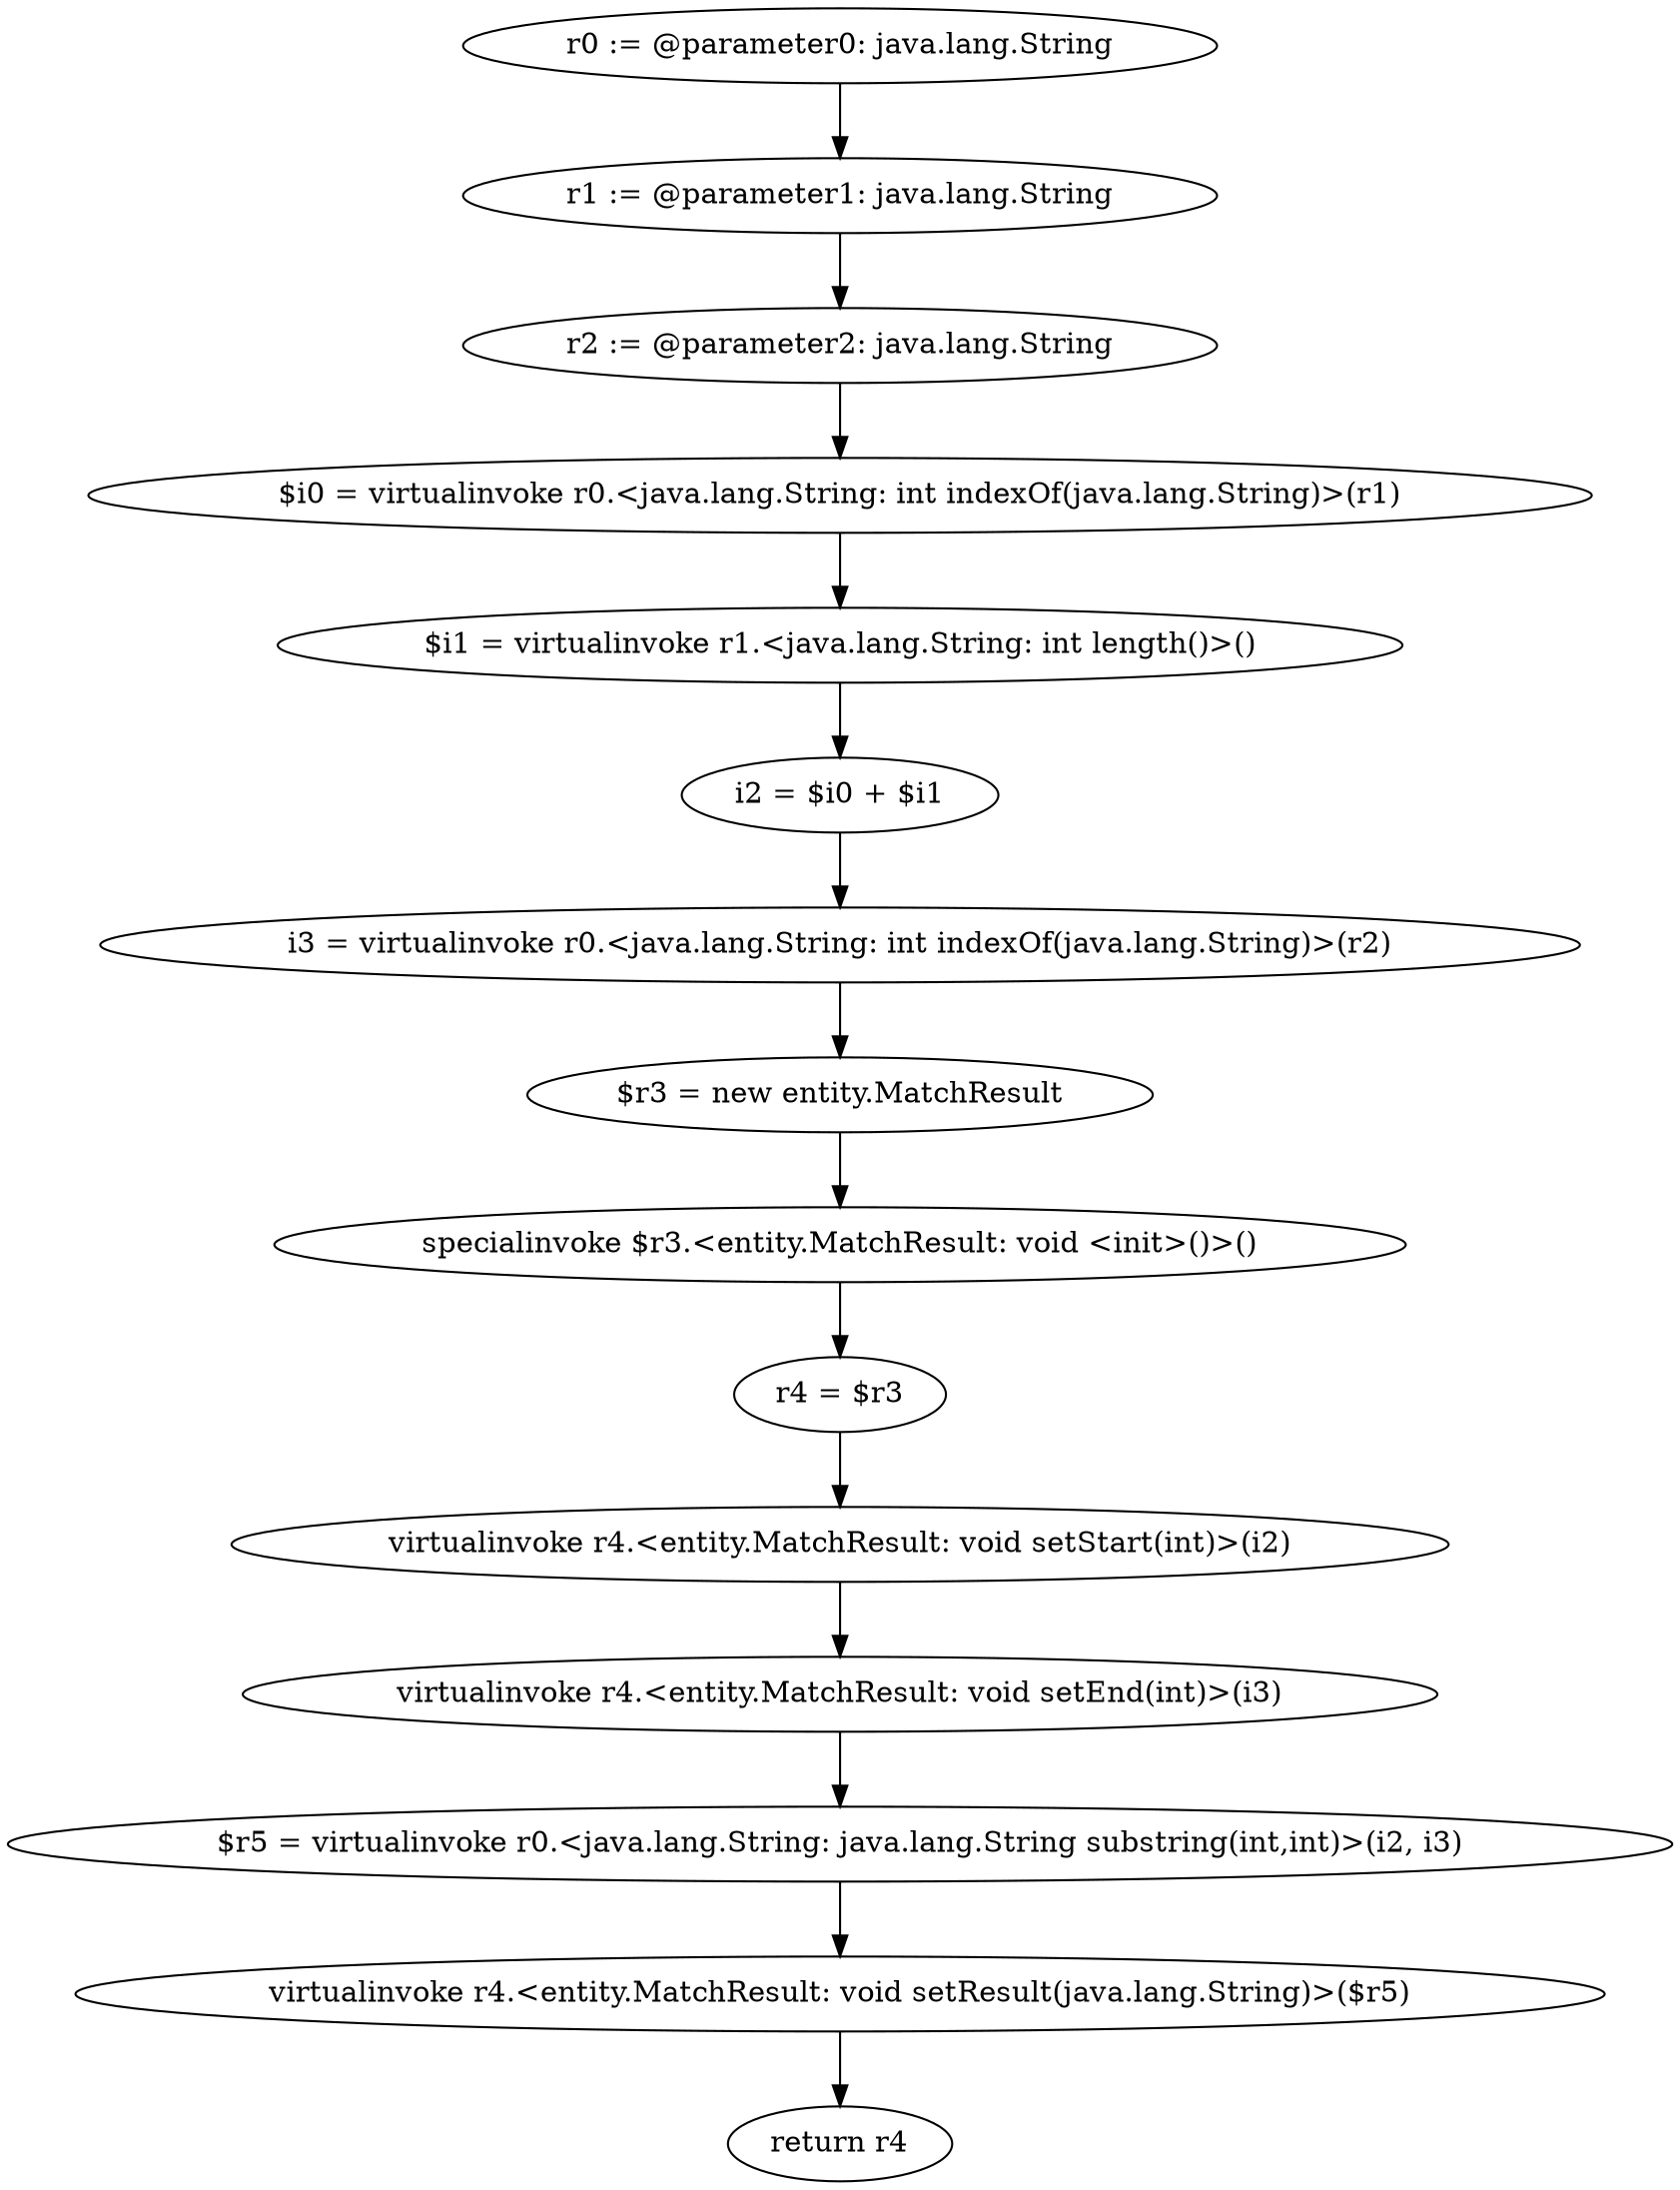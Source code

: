 digraph "unitGraph" {
    "r0 := @parameter0: java.lang.String"
    "r1 := @parameter1: java.lang.String"
    "r2 := @parameter2: java.lang.String"
    "$i0 = virtualinvoke r0.<java.lang.String: int indexOf(java.lang.String)>(r1)"
    "$i1 = virtualinvoke r1.<java.lang.String: int length()>()"
    "i2 = $i0 + $i1"
    "i3 = virtualinvoke r0.<java.lang.String: int indexOf(java.lang.String)>(r2)"
    "$r3 = new entity.MatchResult"
    "specialinvoke $r3.<entity.MatchResult: void <init>()>()"
    "r4 = $r3"
    "virtualinvoke r4.<entity.MatchResult: void setStart(int)>(i2)"
    "virtualinvoke r4.<entity.MatchResult: void setEnd(int)>(i3)"
    "$r5 = virtualinvoke r0.<java.lang.String: java.lang.String substring(int,int)>(i2, i3)"
    "virtualinvoke r4.<entity.MatchResult: void setResult(java.lang.String)>($r5)"
    "return r4"
    "r0 := @parameter0: java.lang.String"->"r1 := @parameter1: java.lang.String";
    "r1 := @parameter1: java.lang.String"->"r2 := @parameter2: java.lang.String";
    "r2 := @parameter2: java.lang.String"->"$i0 = virtualinvoke r0.<java.lang.String: int indexOf(java.lang.String)>(r1)";
    "$i0 = virtualinvoke r0.<java.lang.String: int indexOf(java.lang.String)>(r1)"->"$i1 = virtualinvoke r1.<java.lang.String: int length()>()";
    "$i1 = virtualinvoke r1.<java.lang.String: int length()>()"->"i2 = $i0 + $i1";
    "i2 = $i0 + $i1"->"i3 = virtualinvoke r0.<java.lang.String: int indexOf(java.lang.String)>(r2)";
    "i3 = virtualinvoke r0.<java.lang.String: int indexOf(java.lang.String)>(r2)"->"$r3 = new entity.MatchResult";
    "$r3 = new entity.MatchResult"->"specialinvoke $r3.<entity.MatchResult: void <init>()>()";
    "specialinvoke $r3.<entity.MatchResult: void <init>()>()"->"r4 = $r3";
    "r4 = $r3"->"virtualinvoke r4.<entity.MatchResult: void setStart(int)>(i2)";
    "virtualinvoke r4.<entity.MatchResult: void setStart(int)>(i2)"->"virtualinvoke r4.<entity.MatchResult: void setEnd(int)>(i3)";
    "virtualinvoke r4.<entity.MatchResult: void setEnd(int)>(i3)"->"$r5 = virtualinvoke r0.<java.lang.String: java.lang.String substring(int,int)>(i2, i3)";
    "$r5 = virtualinvoke r0.<java.lang.String: java.lang.String substring(int,int)>(i2, i3)"->"virtualinvoke r4.<entity.MatchResult: void setResult(java.lang.String)>($r5)";
    "virtualinvoke r4.<entity.MatchResult: void setResult(java.lang.String)>($r5)"->"return r4";
}
